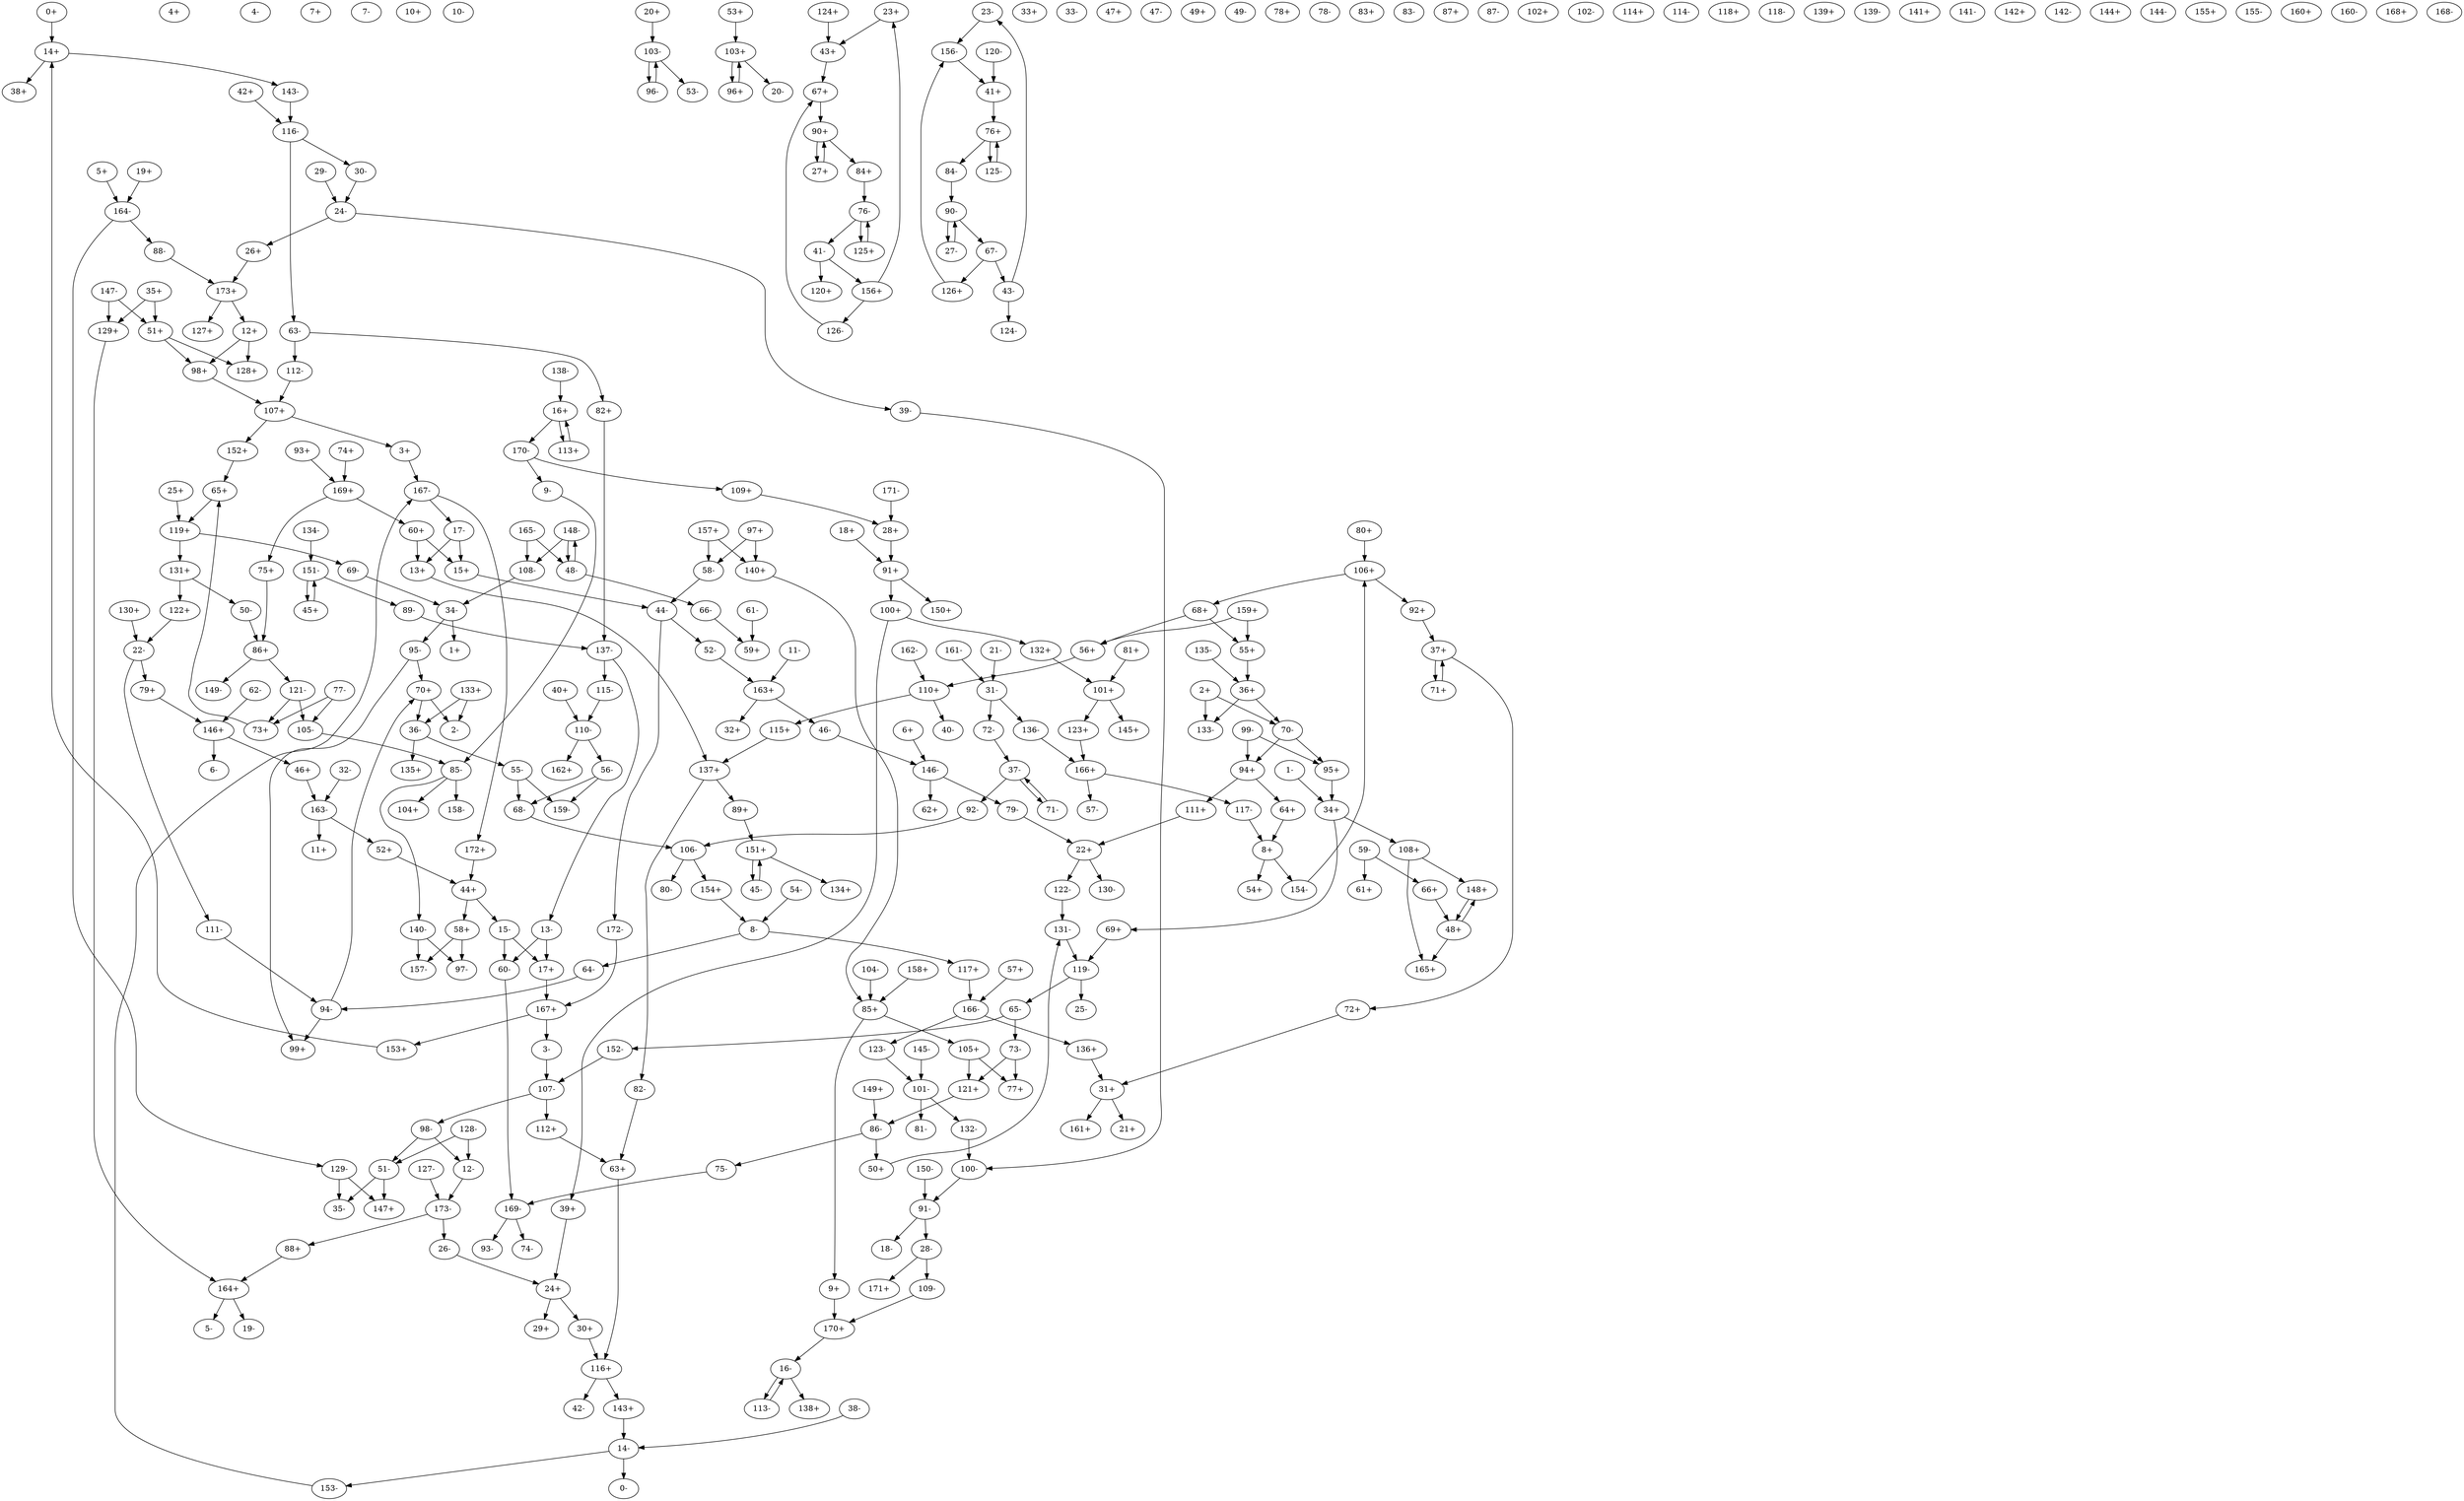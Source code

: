 digraph adj {
graph [k=41]
edge [d=-40]
"0+" [l=2258 C=35809]
"0-" [l=2258 C=35809]
"1+" [l=477 C=6655]
"1-" [l=477 C=6655]
"2+" [l=3563 C=50709]
"2-" [l=3563 C=50709]
"3+" [l=79 C=666]
"3-" [l=79 C=666]
"4+" [l=87 C=329]
"4-" [l=87 C=329]
"5+" [l=1375 C=20850]
"5-" [l=1375 C=20850]
"6+" [l=270 C=2495]
"6-" [l=270 C=2495]
"7+" [l=147 C=1134]
"7-" [l=147 C=1134]
"8+" [l=54 C=436]
"8-" [l=54 C=436]
"9+" [l=42 C=53]
"9-" [l=42 C=53]
"10+" [l=3483 C=58178]
"10-" [l=3483 C=58178]
"11+" [l=1831 C=28470]
"11-" [l=1831 C=28470]
"12+" [l=829 C=12838]
"12-" [l=829 C=12838]
"13+" [l=1875 C=35081]
"13-" [l=1875 C=35081]
"14+" [l=46 C=187]
"14-" [l=46 C=187]
"15+" [l=357 C=6482]
"15-" [l=357 C=6482]
"16+" [l=41 C=61]
"16-" [l=41 C=61]
"17+" [l=4591 C=78963]
"17-" [l=4591 C=78963]
"18+" [l=3547 C=51552]
"18-" [l=3547 C=51552]
"19+" [l=108 C=800]
"19-" [l=108 C=800]
"20+" [l=191 C=1643]
"20-" [l=191 C=1643]
"21+" [l=2311 C=42113]
"21-" [l=2311 C=42113]
"22+" [l=47 C=340]
"22-" [l=47 C=340]
"23+" [l=64 C=454]
"23-" [l=64 C=454]
"24+" [l=41 C=28]
"24-" [l=41 C=28]
"25+" [l=118 C=621]
"25-" [l=118 C=621]
"26+" [l=48 C=55]
"26-" [l=48 C=55]
"27+" [l=81 C=828]
"27-" [l=81 C=828]
"28+" [l=42 C=42]
"28-" [l=42 C=42]
"29+" [l=181 C=1598]
"29-" [l=181 C=1598]
"30+" [l=96 C=619]
"30-" [l=96 C=619]
"31+" [l=43 C=51]
"31-" [l=43 C=51]
"32+" [l=4367 C=67044]
"32-" [l=4367 C=67044]
"33+" [l=405 C=2394]
"33-" [l=405 C=2394]
"34+" [l=61 C=815]
"34-" [l=61 C=815]
"35+" [l=93 C=487]
"35-" [l=93 C=487]
"36+" [l=44 C=134]
"36-" [l=44 C=134]
"37+" [l=42 C=93]
"37-" [l=42 C=93]
"38+" [l=149 C=1353]
"38-" [l=149 C=1353]
"39+" [l=107 C=787]
"39-" [l=107 C=787]
"40+" [l=667 C=8674]
"40-" [l=667 C=8674]
"41+" [l=42 C=209]
"41-" [l=42 C=209]
"42+" [l=152 C=1022]
"42-" [l=152 C=1022]
"43+" [l=63 C=987]
"43-" [l=63 C=987]
"44+" [l=44 C=167]
"44-" [l=44 C=167]
"45+" [l=54 C=493]
"45-" [l=54 C=493]
"46+" [l=55 C=212]
"46-" [l=55 C=212]
"47+" [l=7852 C=117663]
"47-" [l=7852 C=117663]
"48+" [l=41 C=55]
"48-" [l=41 C=55]
"49+" [l=111 C=613]
"49-" [l=111 C=613]
"50+" [l=1136 C=17972]
"50-" [l=1136 C=17972]
"51+" [l=70 C=249]
"51-" [l=70 C=249]
"52+" [l=4204 C=59222]
"52-" [l=4204 C=59222]
"53+" [l=2407 C=39309]
"53-" [l=2407 C=39309]
"54+" [l=1617 C=22942]
"54-" [l=1617 C=22942]
"55+" [l=43 C=58]
"55-" [l=43 C=58]
"56+" [l=59 C=320]
"56-" [l=59 C=320]
"57+" [l=1383 C=20288]
"57-" [l=1383 C=20288]
"58+" [l=1360 C=23054]
"58-" [l=1360 C=23054]
"59+" [l=480 C=6431]
"59-" [l=480 C=6431]
"60+" [l=89 C=609]
"60-" [l=89 C=609]
"61+" [l=1453 C=21942]
"61-" [l=1453 C=21942]
"62+" [l=228 C=1841]
"62-" [l=228 C=1841]
"63+" [l=41 C=21]
"63-" [l=41 C=21]
"64+" [l=368 C=4237]
"64-" [l=368 C=4237]
"65+" [l=42 C=23]
"65-" [l=42 C=23]
"66+" [l=48 C=40]
"66-" [l=48 C=40]
"67+" [l=45 C=510]
"67-" [l=45 C=510]
"68+" [l=50 C=172]
"68-" [l=50 C=172]
"69+" [l=116 C=904]
"69-" [l=116 C=904]
"70+" [l=41 C=47]
"70-" [l=41 C=47]
"71+" [l=42 C=75]
"71-" [l=42 C=75]
"72+" [l=1878 C=29523]
"72-" [l=1878 C=29523]
"73+" [l=1930 C=29291]
"73-" [l=1930 C=29291]
"74+" [l=233 C=2577]
"74-" [l=233 C=2577]
"75+" [l=1336 C=22479]
"75-" [l=1336 C=22479]
"76+" [l=42 C=241]
"76-" [l=42 C=241]
"77+" [l=4157 C=69454]
"77-" [l=4157 C=69454]
"78+" [l=2737 C=41308]
"78-" [l=2737 C=41308]
"79+" [l=3034 C=43109]
"79-" [l=3034 C=43109]
"80+" [l=3448 C=52577]
"80-" [l=3448 C=52577]
"81+" [l=320 C=3518]
"81-" [l=320 C=3518]
"82+" [l=1421 C=25008]
"82-" [l=1421 C=25008]
"83+" [l=5602 C=78900]
"83-" [l=5602 C=78900]
"84+" [l=43 C=270]
"84-" [l=43 C=270]
"85+" [l=41 C=42]
"85-" [l=41 C=42]
"86+" [l=44 C=100]
"86-" [l=44 C=100]
"87+" [l=1671 C=24546]
"87-" [l=1671 C=24546]
"88+" [l=116 C=963]
"88-" [l=116 C=963]
"89+" [l=575 C=6722]
"89-" [l=575 C=6722]
"90+" [l=42 C=214]
"90-" [l=42 C=214]
"91+" [l=42 C=65]
"91-" [l=42 C=65]
"92+" [l=384 C=3738]
"92-" [l=384 C=3738]
"93+" [l=4754 C=79135]
"93-" [l=4754 C=79135]
"94+" [l=41 C=44]
"94-" [l=41 C=44]
"95+" [l=42 C=55]
"95-" [l=42 C=55]
"96+" [l=81 C=646]
"96-" [l=81 C=646]
"97+" [l=674 C=7860]
"97-" [l=674 C=7860]
"98+" [l=51 C=195]
"98-" [l=51 C=195]
"99+" [l=949 C=13417]
"99-" [l=949 C=13417]
"100+" [l=65 C=342]
"100-" [l=65 C=342]
"101+" [l=59 C=946]
"101-" [l=59 C=946]
"102+" [l=4885 C=81122]
"102-" [l=4885 C=81122]
"103+" [l=44 C=166]
"103-" [l=44 C=166]
"104+" [l=12023 C=199834]
"104-" [l=12023 C=199834]
"105+" [l=4885 C=82668]
"105-" [l=4885 C=82668]
"106+" [l=41 C=31]
"106-" [l=41 C=31]
"107+" [l=43 C=86]
"107-" [l=43 C=86]
"108+" [l=7070 C=111783]
"108-" [l=7070 C=111783]
"109+" [l=41 C=11]
"109-" [l=41 C=11]
"110+" [l=44 C=138]
"110-" [l=44 C=138]
"111+" [l=49 C=131]
"111-" [l=49 C=131]
"112+" [l=46 C=65]
"112-" [l=46 C=65]
"113+" [l=41 C=43]
"113-" [l=41 C=43]
"114+" [l=2248 C=35250]
"114-" [l=2248 C=35250]
"115+" [l=59 C=332]
"115-" [l=59 C=332]
"116+" [l=43 C=84]
"116-" [l=43 C=84]
"117+" [l=631 C=10585]
"117-" [l=631 C=10585]
"118+" [l=2556 C=42692]
"118-" [l=2556 C=42692]
"119+" [l=46 C=105]
"119-" [l=46 C=105]
"120+" [l=2081 C=35114]
"120-" [l=2081 C=35114]
"121+" [l=2879 C=46189]
"121-" [l=2879 C=46189]
"122+" [l=110 C=859]
"122-" [l=110 C=859]
"123+" [l=110 C=1105]
"123-" [l=110 C=1105]
"124+" [l=3882 C=68455]
"124-" [l=3882 C=68455]
"125+" [l=81 C=733]
"125-" [l=81 C=733]
"126+" [l=44 C=192]
"126-" [l=44 C=192]
"127+" [l=6472 C=96352]
"127-" [l=6472 C=96352]
"128+" [l=14874 C=232197]
"128-" [l=14874 C=232197]
"129+" [l=2411 C=39988]
"129-" [l=2411 C=39988]
"130+" [l=2923 C=42124]
"130-" [l=2923 C=42124]
"131+" [l=43 C=62]
"131-" [l=43 C=62]
"132+" [l=66 C=316]
"132-" [l=66 C=316]
"133+" [l=154 C=1527]
"133-" [l=154 C=1527]
"134+" [l=5730 C=97735]
"134-" [l=5730 C=97735]
"135+" [l=5744 C=95588]
"135-" [l=5744 C=95588]
"136+" [l=1882 C=27246]
"136-" [l=1882 C=27246]
"137+" [l=44 C=89]
"137-" [l=44 C=89]
"138+" [l=407 C=6132]
"138-" [l=407 C=6132]
"139+" [l=1948 C=23573]
"139-" [l=1948 C=23573]
"140+" [l=45 C=52]
"140-" [l=45 C=52]
"141+" [l=182 C=1254]
"141-" [l=182 C=1254]
"142+" [l=1441 C=21353]
"142-" [l=1441 C=21353]
"143+" [l=943 C=13997]
"143-" [l=943 C=13997]
"144+" [l=459 C=6003]
"144-" [l=459 C=6003]
"145+" [l=215 C=1991]
"145-" [l=215 C=1991]
"146+" [l=42 C=44]
"146-" [l=42 C=44]
"147+" [l=3433 C=54493]
"147-" [l=3433 C=54493]
"148+" [l=41 C=57]
"148-" [l=41 C=57]
"149+" [l=1266 C=19631]
"149-" [l=1266 C=19631]
"150+" [l=1700 C=26697]
"150-" [l=1700 C=26697]
"151+" [l=78 C=2116]
"151-" [l=78 C=2116]
"152+" [l=1420 C=24077]
"152-" [l=1420 C=24077]
"153+" [l=69 C=455]
"153-" [l=69 C=455]
"154+" [l=531 C=7148]
"154-" [l=531 C=7148]
"155+" [l=269 C=2275]
"155-" [l=269 C=2275]
"156+" [l=65 C=1928]
"156-" [l=65 C=1928]
"157+" [l=2671 C=48258]
"157-" [l=2671 C=48258]
"158+" [l=249 C=1500]
"158-" [l=249 C=1500]
"159+" [l=463 C=5158]
"159-" [l=463 C=5158]
"160+" [l=7750 C=119557]
"160-" [l=7750 C=119557]
"161+" [l=232 C=2167]
"161-" [l=232 C=2167]
"162+" [l=1569 C=23897]
"162-" [l=1569 C=23897]
"163+" [l=49 C=229]
"163-" [l=49 C=229]
"164+" [l=45 C=91]
"164-" [l=45 C=91]
"165+" [l=2766 C=43964]
"165-" [l=2766 C=43964]
"166+" [l=98 C=865]
"166-" [l=98 C=865]
"167+" [l=42 C=68]
"167-" [l=42 C=68]
"168+" [l=2138 C=35180]
"168-" [l=2138 C=35180]
"169+" [l=41 C=63]
"169-" [l=41 C=63]
"170+" [l=3094 C=51641]
"170-" [l=3094 C=51641]
"171+" [l=996 C=16962]
"171-" [l=996 C=16962]
"172+" [l=85 C=901]
"172-" [l=85 C=901]
"173+" [l=50 C=277]
"173-" [l=50 C=277]
"0+" -> "14+"
"1-" -> "34+"
"2+" -> "70-"
"2+" -> "133-"
"3+" -> "167-"
"3-" -> "107-"
"5+" -> "164-"
"6+" -> "146-"
"8+" -> "54+"
"8+" -> "154-"
"8-" -> "64-"
"8-" -> "117+"
"9+" -> "170+"
"9-" -> "85-"
"11-" -> "163+"
"12+" -> "98+"
"12+" -> "128+"
"12-" -> "173-"
"13+" -> "137+"
"13-" -> "17+"
"13-" -> "60-"
"14+" -> "38+"
"14+" -> "143-"
"14-" -> "0-"
"14-" -> "153-"
"15+" -> "44-"
"15-" -> "17+"
"15-" -> "60-"
"16+" -> "113+"
"16+" -> "170-"
"16-" -> "113-"
"16-" -> "138+"
"17+" -> "167+"
"17-" -> "13+"
"17-" -> "15+"
"18+" -> "91+"
"19+" -> "164-"
"20+" -> "103-"
"21-" -> "31-"
"22+" -> "122-"
"22+" -> "130-"
"22-" -> "79+"
"22-" -> "111-"
"23+" -> "43+"
"23-" -> "156-"
"24+" -> "29+"
"24+" -> "30+"
"24-" -> "26+"
"24-" -> "39-"
"25+" -> "119+"
"26+" -> "173+"
"26-" -> "24+"
"27+" -> "90+"
"27-" -> "90-"
"28+" -> "91+"
"28-" -> "109-"
"28-" -> "171+"
"29-" -> "24-"
"30+" -> "116+"
"30-" -> "24-"
"31+" -> "21+"
"31+" -> "161+"
"31-" -> "72-"
"31-" -> "136-"
"32-" -> "163-"
"34+" -> "69+"
"34+" -> "108+"
"34-" -> "1+"
"34-" -> "95-"
"35+" -> "51+"
"35+" -> "129+"
"36+" -> "70-"
"36+" -> "133-"
"36-" -> "55-"
"36-" -> "135+"
"37+" -> "71+"
"37+" -> "72+"
"37-" -> "71-"
"37-" -> "92-"
"38-" -> "14-"
"39+" -> "24+"
"39-" -> "100-"
"40+" -> "110-"
"41+" -> "76+"
"41-" -> "120+"
"41-" -> "156+"
"42+" -> "116-"
"43+" -> "67+"
"43-" -> "23-"
"43-" -> "124-"
"44+" -> "15-"
"44+" -> "58+"
"44-" -> "52-"
"44-" -> "172-"
"45+" -> "151-"
"45-" -> "151+"
"46+" -> "163-"
"46-" -> "146-"
"48+" -> "148+"
"48+" -> "165+"
"48-" -> "66-"
"48-" -> "148-"
"50+" -> "131-"
"50-" -> "86+"
"51+" -> "98+"
"51+" -> "128+"
"51-" -> "35-"
"51-" -> "147+"
"52+" -> "44+"
"52-" -> "163+"
"53+" -> "103+"
"54-" -> "8-"
"55+" -> "36+"
"55-" -> "68-"
"55-" -> "159-"
"56+" -> "110+"
"56-" -> "68-"
"56-" -> "159-"
"57+" -> "166-"
"58+" -> "97-"
"58+" -> "157-"
"58-" -> "44-"
"59-" -> "61+"
"59-" -> "66+"
"60+" -> "13+"
"60+" -> "15+"
"60-" -> "169-"
"61-" -> "59+"
"62-" -> "146+"
"63+" -> "116+"
"63-" -> "82+"
"63-" -> "112-"
"64+" -> "8+"
"64-" -> "94-"
"65+" -> "119+"
"65-" -> "73-"
"65-" -> "152-"
"66+" -> "48+"
"66-" -> "59+"
"67+" -> "90+"
"67-" -> "43-"
"67-" -> "126+"
"68+" -> "55+"
"68+" -> "56+"
"68-" -> "106-"
"69+" -> "119-"
"69-" -> "34-"
"70+" -> "2-"
"70+" -> "36-"
"70-" -> "94+"
"70-" -> "95+"
"71+" -> "37+"
"71-" -> "37-"
"72+" -> "31+"
"72-" -> "37-"
"73+" -> "65+"
"73-" -> "77+"
"73-" -> "121+"
"74+" -> "169+"
"75+" -> "86+"
"75-" -> "169-"
"76+" -> "84-"
"76+" -> "125-"
"76-" -> "41-"
"76-" -> "125+"
"77-" -> "73+"
"77-" -> "105-"
"79+" -> "146+"
"79-" -> "22+"
"80+" -> "106+"
"81+" -> "101+"
"82+" -> "137-"
"82-" -> "63+"
"84+" -> "76-"
"84-" -> "90-"
"85+" -> "9+"
"85+" -> "105+"
"85-" -> "104+"
"85-" -> "140-"
"85-" -> "158-"
"86+" -> "121-"
"86+" -> "149-"
"86-" -> "50+"
"86-" -> "75-"
"88+" -> "164+"
"88-" -> "173+"
"89+" -> "151+"
"89-" -> "137-"
"90+" -> "27+"
"90+" -> "84+"
"90-" -> "27-"
"90-" -> "67-"
"91+" -> "100+"
"91+" -> "150+"
"91-" -> "18-"
"91-" -> "28-"
"92+" -> "37+"
"92-" -> "106-"
"93+" -> "169+"
"94+" -> "64+"
"94+" -> "111+"
"94-" -> "70+"
"94-" -> "99+"
"95+" -> "34+"
"95-" -> "70+"
"95-" -> "99+"
"96+" -> "103+"
"96-" -> "103-"
"97+" -> "58-"
"97+" -> "140+"
"98+" -> "107+"
"98-" -> "12-"
"98-" -> "51-"
"99-" -> "94+"
"99-" -> "95+"
"100+" -> "39+"
"100+" -> "132+"
"100-" -> "91-"
"101+" -> "123+"
"101+" -> "145+"
"101-" -> "81-"
"101-" -> "132-"
"103+" -> "20-"
"103+" -> "96+"
"103-" -> "53-"
"103-" -> "96-"
"104-" -> "85+"
"105+" -> "77+"
"105+" -> "121+"
"105-" -> "85-"
"106+" -> "68+"
"106+" -> "92+"
"106-" -> "80-"
"106-" -> "154+"
"107+" -> "3+"
"107+" -> "152+"
"107-" -> "98-"
"107-" -> "112+"
"108+" -> "148+"
"108+" -> "165+"
"108-" -> "34-"
"109+" -> "28+"
"109-" -> "170+"
"110+" -> "40-"
"110+" -> "115+"
"110-" -> "56-"
"110-" -> "162+"
"111+" -> "22+"
"111-" -> "94-"
"112+" -> "63+"
"112-" -> "107+"
"113+" -> "16+"
"113-" -> "16-"
"115+" -> "137+"
"115-" -> "110-"
"116+" -> "42-"
"116+" -> "143+"
"116-" -> "30-"
"116-" -> "63-"
"117+" -> "166-"
"117-" -> "8+"
"119+" -> "69-"
"119+" -> "131+"
"119-" -> "25-"
"119-" -> "65-"
"120-" -> "41+"
"121+" -> "86-"
"121-" -> "73+"
"121-" -> "105-"
"122+" -> "22-"
"122-" -> "131-"
"123+" -> "166+"
"123-" -> "101-"
"124+" -> "43+"
"125+" -> "76-"
"125-" -> "76+"
"126+" -> "156-"
"126-" -> "67+"
"127-" -> "173-"
"128-" -> "12-"
"128-" -> "51-"
"129+" -> "164+"
"129-" -> "35-"
"129-" -> "147+"
"130+" -> "22-"
"131+" -> "50-"
"131+" -> "122+"
"131-" -> "119-"
"132+" -> "101+"
"132-" -> "100-"
"133+" -> "2-"
"133+" -> "36-"
"134-" -> "151-"
"135-" -> "36+"
"136+" -> "31+"
"136-" -> "166+"
"137+" -> "82-"
"137+" -> "89+"
"137-" -> "13-"
"137-" -> "115-"
"138-" -> "16+"
"140+" -> "85+"
"140-" -> "97-"
"140-" -> "157-"
"143+" -> "14-"
"143-" -> "116-"
"145-" -> "101-"
"146+" -> "6-"
"146+" -> "46+"
"146-" -> "62+"
"146-" -> "79-"
"147-" -> "51+"
"147-" -> "129+"
"148+" -> "48+"
"148-" -> "48-"
"148-" -> "108-"
"149+" -> "86-"
"150-" -> "91-"
"151+" -> "45-"
"151+" -> "134+"
"151-" -> "45+"
"151-" -> "89-"
"152+" -> "65+"
"152-" -> "107-"
"153+" -> "14+"
"153-" -> "167-"
"154+" -> "8-"
"154-" -> "106+"
"156+" -> "23+"
"156+" -> "126-"
"156-" -> "41+"
"157+" -> "58-"
"157+" -> "140+"
"158+" -> "85+"
"159+" -> "55+"
"159+" -> "56+"
"161-" -> "31-"
"162-" -> "110+"
"163+" -> "32+"
"163+" -> "46-"
"163-" -> "11+"
"163-" -> "52+"
"164+" -> "5-"
"164+" -> "19-"
"164-" -> "88-"
"164-" -> "129-"
"165-" -> "48-"
"165-" -> "108-"
"166+" -> "57-"
"166+" -> "117-"
"166-" -> "123-"
"166-" -> "136+"
"167+" -> "3-"
"167+" -> "153+"
"167-" -> "17-"
"167-" -> "172+"
"169+" -> "60+"
"169+" -> "75+"
"169-" -> "74-"
"169-" -> "93-"
"170+" -> "16-"
"170-" -> "9-"
"170-" -> "109+"
"171-" -> "28+"
"172+" -> "44+"
"172-" -> "167+"
"173+" -> "12+"
"173+" -> "127+"
"173-" -> "26-"
"173-" -> "88+"
}
